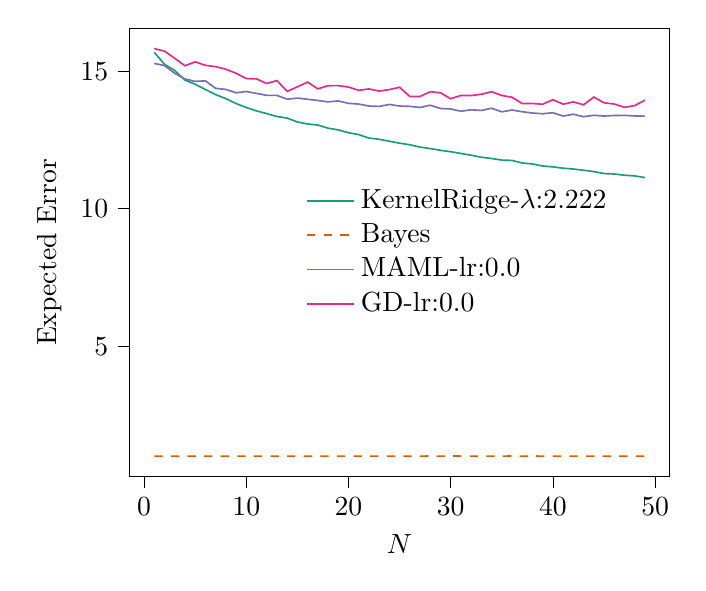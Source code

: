 % This file was created with tikzplotlib v0.10.1.
\begin{tikzpicture}

\definecolor{chocolate217952}{RGB}{217,95,2}
\definecolor{darkcyan27158119}{RGB}{27,158,119}
\definecolor{darkgray176}{RGB}{176,176,176}
\definecolor{deeppink23141138}{RGB}{231,41,138}
\definecolor{lightslategray117112179}{RGB}{117,112,179}

\begin{axis}[
legend cell align={left},
legend style={fill opacity=0.8, draw opacity=1, text opacity=1, at={(0.91,0.5)}, anchor=east, draw=none},
tick align=outside,
tick pos=left,
x grid style={darkgray176},
xlabel={\(\displaystyle N\)},
xmin=-1.4, xmax=51.4,
xtick style={color=black},
y grid style={darkgray176},
ylabel={Expected Error},
ymin=0.258, ymax=16.563,
ytick style={color=black}
]
\addplot [semithick, darkcyan27158119]
table {%
1 15.685
2 15.251
3 15.026
4 14.677
5 14.524
6 14.334
7 14.149
8 14.002
9 13.824
10 13.679
11 13.556
12 13.458
13 13.351
14 13.295
15 13.153
16 13.08
17 13.041
18 12.927
19 12.866
20 12.762
21 12.695
22 12.566
23 12.525
24 12.452
25 12.382
26 12.324
27 12.24
28 12.185
29 12.122
30 12.072
31 12.008
32 11.944
33 11.871
34 11.825
35 11.767
36 11.755
37 11.661
38 11.626
39 11.552
40 11.52
41 11.473
42 11.441
43 11.398
44 11.349
45 11.277
46 11.262
47 11.217
48 11.192
49 11.131
};
\addlegendentry{KernelRidge-$\lambda$:2.222}
\addplot [semithick, chocolate217952, dashed]
table {%
1 1.001
2 1.0
3 1.0
4 1.001
5 1.002
6 1.0
7 0.999
8 1.001
9 0.999
10 1.001
11 1.0
12 1.001
13 1.0
14 1.0
15 1.001
16 1.001
17 1.001
18 1.001
19 1.001
20 1.001
21 1.0
22 1.002
23 1.0
24 1.001
25 1.0
26 1.001
27 1.001
28 1.003
29 1.001
30 1.003
31 1.002
32 1.001
33 1.0
34 1.001
35 1.001
36 1.003
37 1.001
38 1.003
39 1.001
40 1.0
41 1.001
42 1.001
43 1.001
44 1.001
45 1.001
46 1.002
47 1.001
48 1.001
49 1.001
};
\addlegendentry{Bayes}
\addplot [semithick, lightslategray117112179]
table {%
1 15.283
2 15.203
3 14.923
4 14.717
5 14.63
6 14.649
7 14.376
8 14.337
9 14.215
10 14.261
11 14.192
12 14.122
13 14.119
14 13.981
15 14.022
16 13.98
17 13.936
18 13.883
19 13.918
20 13.831
21 13.804
22 13.733
23 13.719
24 13.79
25 13.733
26 13.721
27 13.681
28 13.762
29 13.643
30 13.626
31 13.545
32 13.596
33 13.574
34 13.652
35 13.523
36 13.587
37 13.526
38 13.478
39 13.452
40 13.489
41 13.369
42 13.435
43 13.344
44 13.396
45 13.369
46 13.389
47 13.393
48 13.372
49 13.366
};
\addlegendentry{MAML-lr:0.0}
\addplot [semithick, deeppink23141138]
table {%
1 15.822
2 15.727
3 15.468
4 15.196
5 15.341
6 15.214
7 15.165
8 15.072
9 14.925
10 14.732
11 14.719
12 14.553
13 14.659
14 14.265
15 14.432
16 14.603
17 14.358
18 14.473
19 14.475
20 14.423
21 14.304
22 14.355
23 14.277
24 14.331
25 14.416
26 14.079
27 14.082
28 14.253
29 14.215
30 13.998
31 14.118
32 14.114
33 14.161
34 14.255
35 14.117
36 14.052
37 13.822
38 13.825
39 13.799
40 13.963
41 13.8
42 13.883
43 13.778
44 14.059
45 13.85
46 13.806
47 13.686
48 13.75
49 13.945
};
\addlegendentry{GD-lr:0.0}
\end{axis}

\end{tikzpicture}
